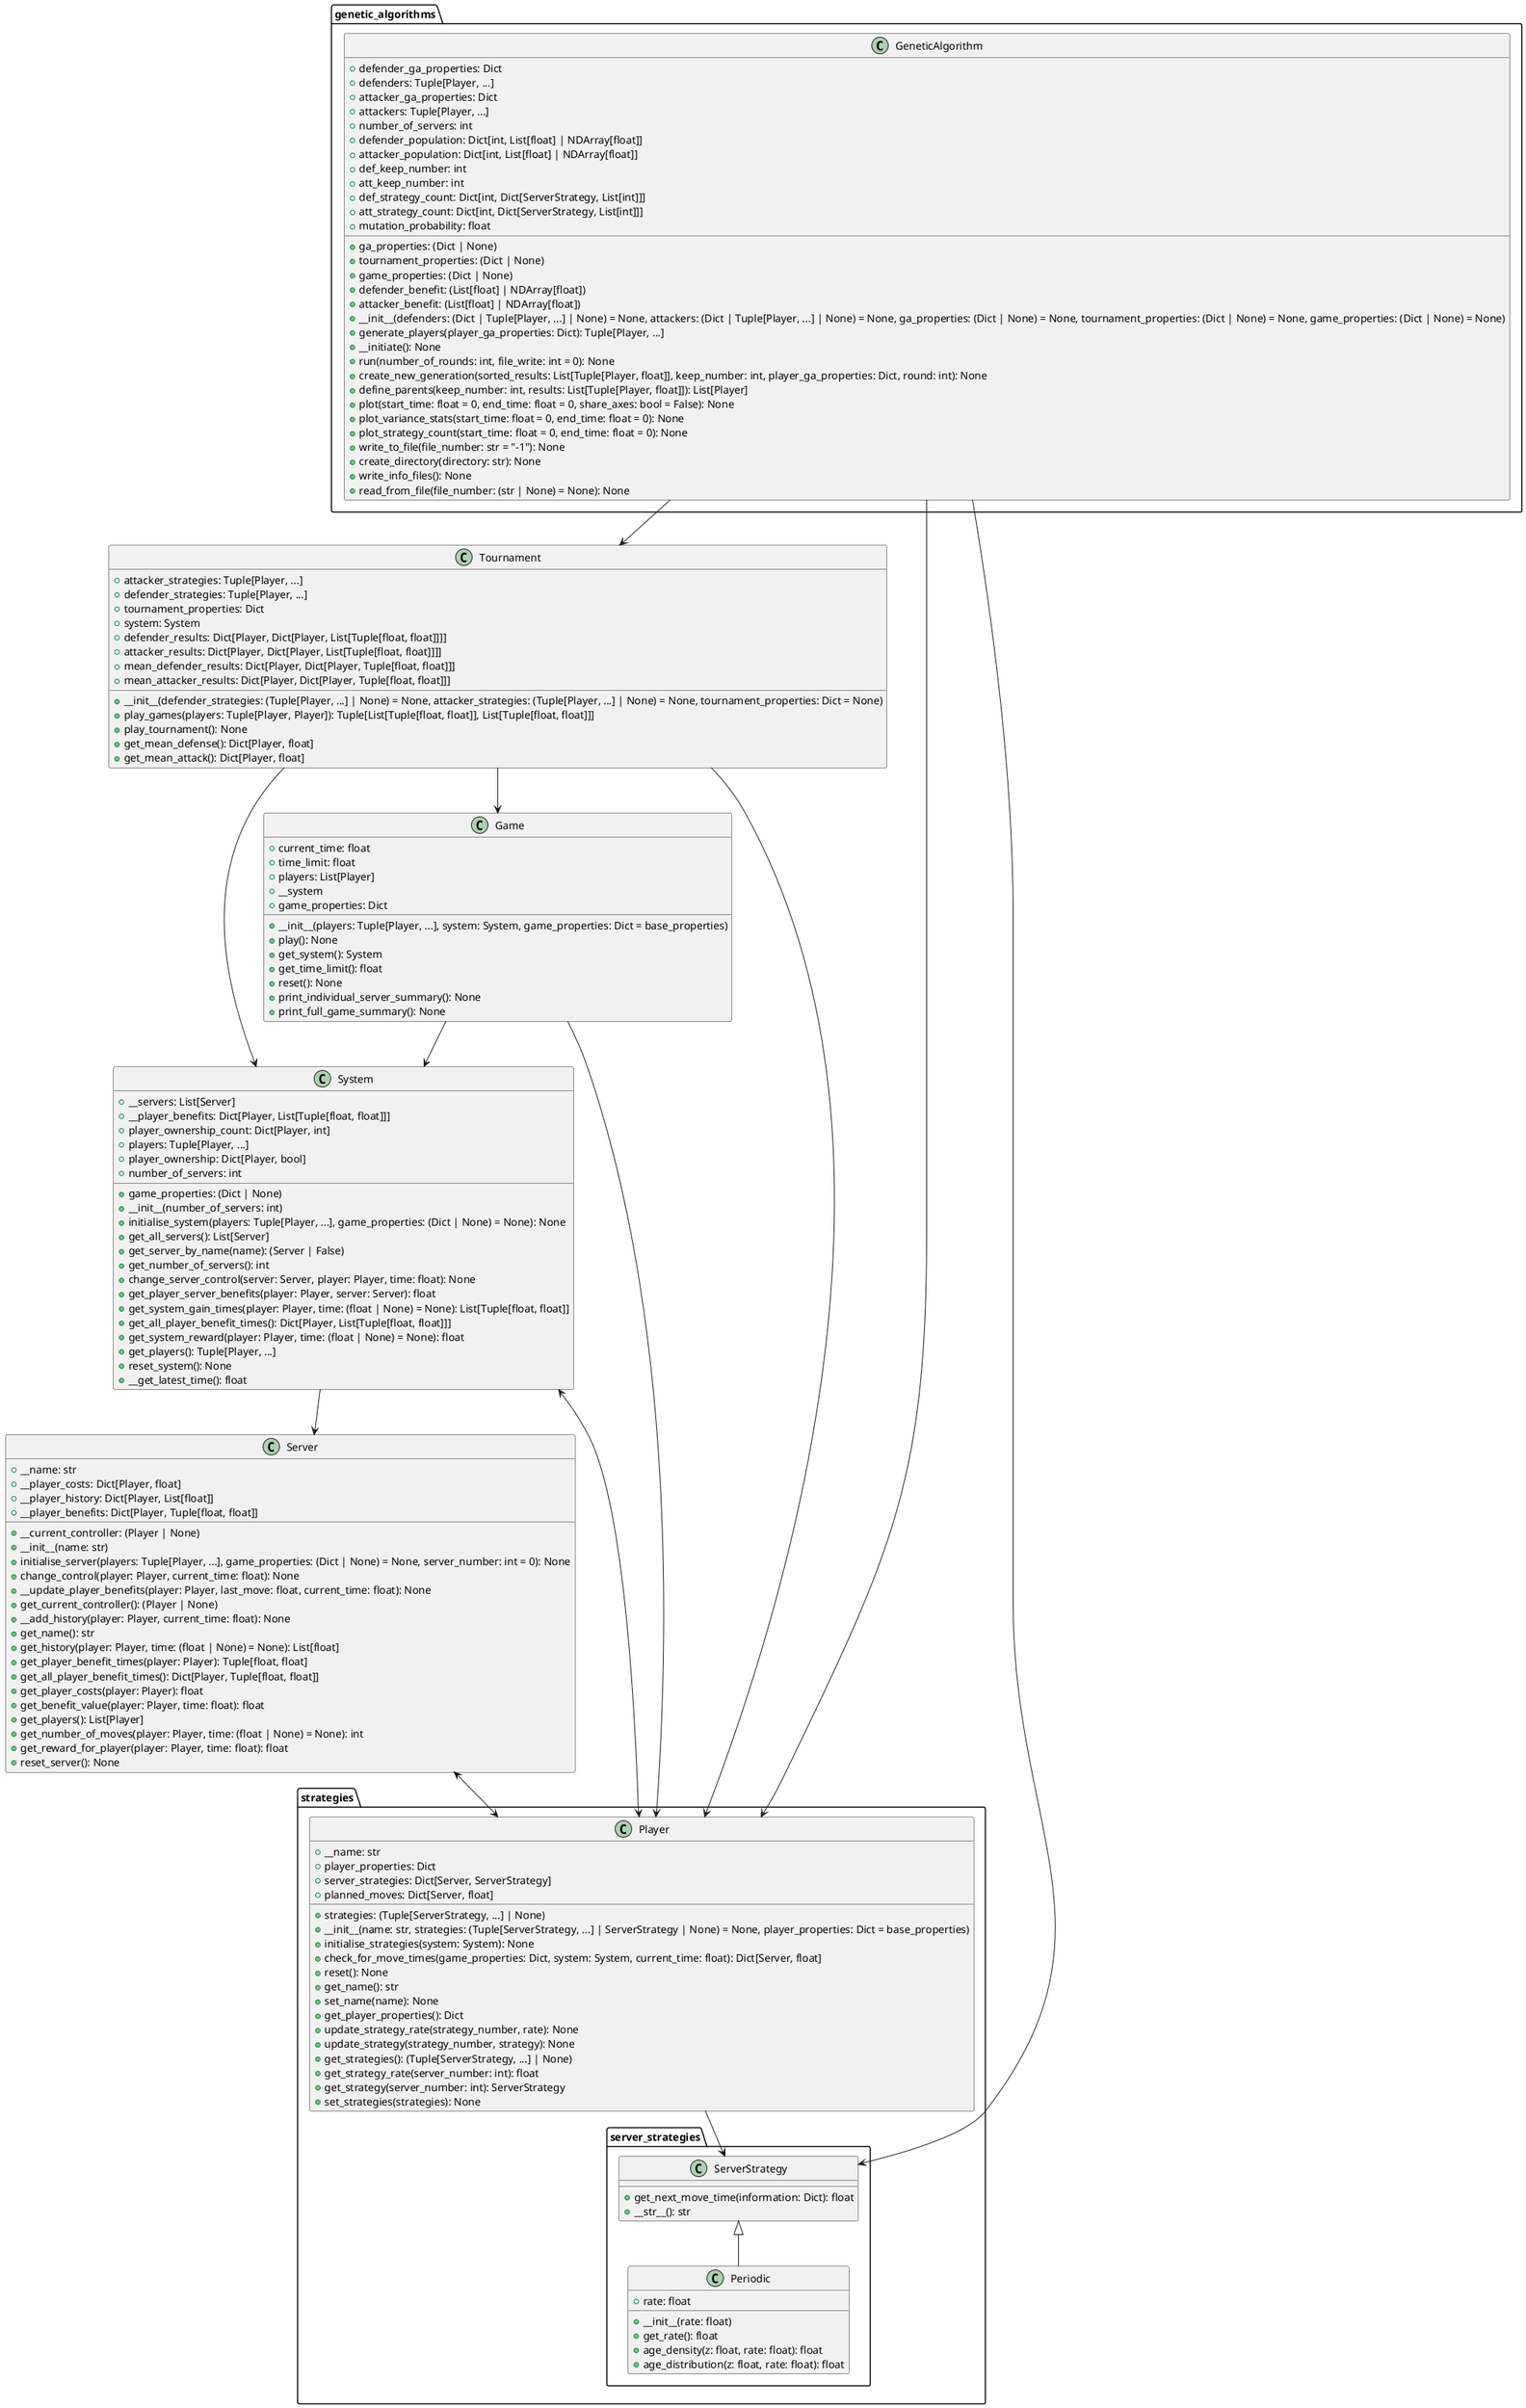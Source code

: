@startuml "class-diagram"

class Tournament {
  + attacker_strategies: Tuple[Player, ...]
  + defender_strategies: Tuple[Player, ...]
  + tournament_properties: Dict
  + system: System
  + defender_results: Dict[Player, Dict[Player, List[Tuple[float, float]]]]
  + attacker_results: Dict[Player, Dict[Player, List[Tuple[float, float]]]]
  + mean_defender_results: Dict[Player, Dict[Player, Tuple[float, float]]]
  + mean_attacker_results: Dict[Player, Dict[Player, Tuple[float, float]]]
  + __init__(defender_strategies: (Tuple[Player, ...] | None) = None, attacker_strategies: (Tuple[Player, ...] | None) = None, tournament_properties: Dict = None)
  + play_games(players: Tuple[Player, Player]): Tuple[List[Tuple[float, float]], List[Tuple[float, float]]]
  + play_tournament(): None
  + get_mean_defense(): Dict[Player, float]
  + get_mean_attack(): Dict[Player, float]
}

class Game {
  + current_time: float
  + time_limit: float
  + players: List[Player]
  + __system
  + game_properties: Dict
  + __init__(players: Tuple[Player, ...], system: System, game_properties: Dict = base_properties)
  + play(): None
  + get_system(): System
  + get_time_limit(): float
  + reset(): None
  + print_individual_server_summary(): None
  + print_full_game_summary(): None
}

class System {
  + __servers: List[Server]
  + __player_benefits: Dict[Player, List[Tuple[float, float]]]
  + player_ownership_count: Dict[Player, int]
  + players: Tuple[Player, ...]
  + player_ownership: Dict[Player, bool]
  + game_properties: (Dict | None)
  + number_of_servers: int
  + __init__(number_of_servers: int)
  + initialise_system(players: Tuple[Player, ...], game_properties: (Dict | None) = None): None
  + get_all_servers(): List[Server]
  + get_server_by_name(name): (Server | False)
  + get_number_of_servers(): int
  + change_server_control(server: Server, player: Player, time: float): None
  + get_player_server_benefits(player: Player, server: Server): float
  + get_system_gain_times(player: Player, time: (float | None) = None): List[Tuple[float, float]]
  + get_all_player_benefit_times(): Dict[Player, List[Tuple[float, float]]]
  + get_system_reward(player: Player, time: (float | None) = None): float
  + get_players(): Tuple[Player, ...]
  + reset_system(): None
  + __get_latest_time(): float
}

class Server {
  + __name: str
  + __current_controller: (Player | None)
  + __player_costs: Dict[Player, float]
  + __player_history: Dict[Player, List[float]]
  + __player_benefits: Dict[Player, Tuple[float, float]]
  + __init__(name: str)
  + initialise_server(players: Tuple[Player, ...], game_properties: (Dict | None) = None, server_number: int = 0): None
  + change_control(player: Player, current_time: float): None
  + __update_player_benefits(player: Player, last_move: float, current_time: float): None
  + get_current_controller(): (Player | None)
  + __add_history(player: Player, current_time: float): None
  + get_name(): str
  + get_history(player: Player, time: (float | None) = None): List[float]
  + get_player_benefit_times(player: Player): Tuple[float, float]
  + get_all_player_benefit_times(): Dict[Player, Tuple[float, float]]
  + get_player_costs(player: Player): float
  + get_benefit_value(player: Player, time: float): float
  + get_players(): List[Player]
  + get_number_of_moves(player: Player, time: (float | None) = None): int
  + get_reward_for_player(player: Player, time: float): float
  + reset_server(): None
}

namespace genetic_algorithms {

  class GeneticAlgorithm {
    + ga_properties: (Dict | None)
    + defender_ga_properties: Dict
    + defenders: Tuple[Player, ...]
    + attacker_ga_properties: Dict
    + attackers: Tuple[Player, ...]
    + number_of_servers: int
    + tournament_properties: (Dict | None)
    + game_properties: (Dict | None)
    + defender_population: Dict[int, List[float] | NDArray[float]]
    + attacker_population: Dict[int, List[float] | NDArray[float]]
    + defender_benefit: (List[float] | NDArray[float])
    + attacker_benefit: (List[float] | NDArray[float])
    + def_keep_number: int
    + att_keep_number: int
    + def_strategy_count: Dict[int, Dict[ServerStrategy, List[int]]]
    + att_strategy_count: Dict[int, Dict[ServerStrategy, List[int]]]
    + mutation_probability: float
    + __init__(defenders: (Dict | Tuple[Player, ...] | None) = None, attackers: (Dict | Tuple[Player, ...] | None) = None, ga_properties: (Dict | None) = None, tournament_properties: (Dict | None) = None, game_properties: (Dict | None) = None)
    + generate_players(player_ga_properties: Dict): Tuple[Player, ...]
    + __initiate(): None
    + run(number_of_rounds: int, file_write: int = 0): None
    + create_new_generation(sorted_results: List[Tuple[Player, float]], keep_number: int, player_ga_properties: Dict, round: int): None
    + define_parents(keep_number: int, results: List[Tuple[Player, float]]): List[Player]
    + plot(start_time: float = 0, end_time: float = 0, share_axes: bool = False): None
    + plot_variance_stats(start_time: float = 0, end_time: float = 0): None
    + plot_strategy_count(start_time: float = 0, end_time: float = 0): None
    + write_to_file(file_number: str = "-1"): None
    + create_directory(directory: str): None
    + write_info_files(): None
    + read_from_file(file_number: (str | None) = None): None
  }

}

namespace strategies {

  namespace server_strategies {

    class Periodic {
      + rate: float
      + __init__(rate: float)
      + get_rate(): float
      + age_density(z: float, rate: float): float
      + age_distribution(z: float, rate: float): float
    }

    class ServerStrategy {
      + get_next_move_time(information: Dict): float
      + __str__(): str
    }

    Periodic -u-|> ServerStrategy

  }

  class Player {
    + __name: str
    + player_properties: Dict
    + server_strategies: Dict[Server, ServerStrategy]
    + strategies: (Tuple[ServerStrategy, ...] | None)
    + planned_moves: Dict[Server, float]
    + __init__(name: str, strategies: (Tuple[ServerStrategy, ...] | ServerStrategy | None) = None, player_properties: Dict = base_properties)
    + initialise_strategies(system: System): None
    + check_for_move_times(game_properties: Dict, system: System, current_time: float): Dict[Server, float]
    + reset(): None
    + get_name(): str
    + set_name(name): None
    + get_player_properties(): Dict
    + update_strategy_rate(strategy_number, rate): None
    + update_strategy(strategy_number, strategy): None
    + get_strategies(): (Tuple[ServerStrategy, ...] | None)
    + get_strategy_rate(server_number: int): float
    + get_strategy(server_number: int): ServerStrategy
    + set_strategies(strategies): None
  }

}

genetic_algorithms.GeneticAlgorithm --> Tournament
genetic_algorithms.GeneticAlgorithm --> strategies.Player
genetic_algorithms.GeneticAlgorithm --> strategies.server_strategies.ServerStrategy
Tournament --> Game
Tournament --> System
Tournament --> strategies.Player
Game --> System
Game --> strategies.Player
System <--> strategies.Player
System --> Server
Server <--> strategies.Player
strategies.Player --> strategies.server_strategies.ServerStrategy

@enduml

